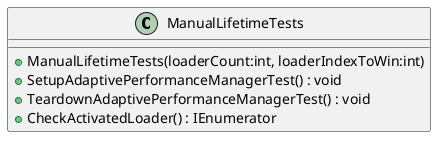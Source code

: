 @startuml
class ManualLifetimeTests {
    + ManualLifetimeTests(loaderCount:int, loaderIndexToWin:int)
    + SetupAdaptivePerformanceManagerTest() : void
    + TeardownAdaptivePerformanceManagerTest() : void
    + CheckActivatedLoader() : IEnumerator
}
@enduml
